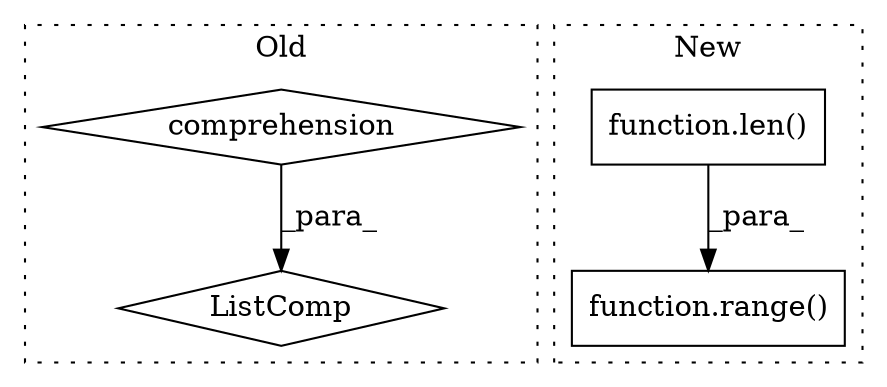 digraph G {
subgraph cluster0 {
1 [label="ListComp" a="106" s="1746" l="57" shape="diamond"];
3 [label="comprehension" a="45" s="1785" l="3" shape="diamond"];
label = "Old";
style="dotted";
}
subgraph cluster1 {
2 [label="function.range()" a="75" s="1883,1903" l="6,1" shape="box"];
4 [label="function.len()" a="75" s="1726,1735" l="4,1" shape="box"];
label = "New";
style="dotted";
}
3 -> 1 [label="_para_"];
4 -> 2 [label="_para_"];
}